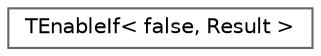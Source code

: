 digraph "Graphical Class Hierarchy"
{
 // INTERACTIVE_SVG=YES
 // LATEX_PDF_SIZE
  bgcolor="transparent";
  edge [fontname=Helvetica,fontsize=10,labelfontname=Helvetica,labelfontsize=10];
  node [fontname=Helvetica,fontsize=10,shape=box,height=0.2,width=0.4];
  rankdir="LR";
  Node0 [id="Node000000",label="TEnableIf\< false, Result \>",height=0.2,width=0.4,color="grey40", fillcolor="white", style="filled",URL="$dc/db5/classTEnableIf_3_01false_00_01Result_01_4.html",tooltip=" "];
}
